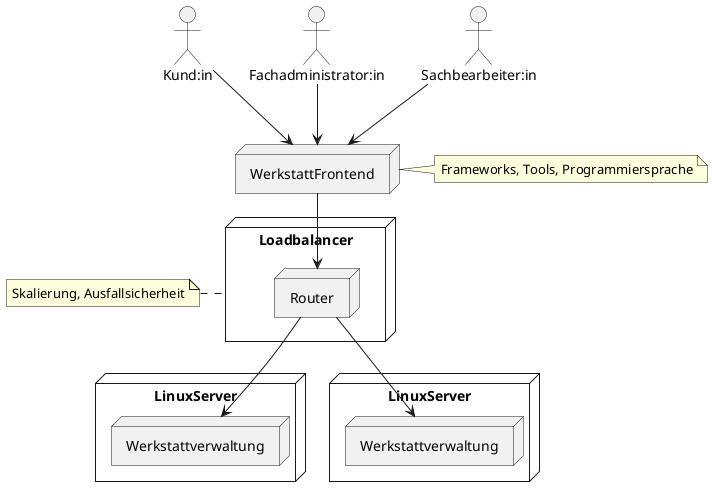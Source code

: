 @startuml

actor "Kund:in" as Kunde
actor "Fachadministrator:in" as SachbearbeiterAdmin
actor "Sachbearbeiter:in" as Sachbearbeiter

node WerkstattFrontend

node Loadbalancer {
  node Router
}

node "LinuxServer" as server1 {
  node "Werkstattverwaltung" as wv1
  }

node "LinuxServer" as server2 {
  node "Werkstattverwaltung" as wv2
  }

Kunde --> WerkstattFrontend
SachbearbeiterAdmin --> WerkstattFrontend
Sachbearbeiter --> WerkstattFrontend
WerkstattFrontend --> Router
Router --> wv1
Router --> wv2

note left of Loadbalancer: Skalierung, Ausfallsicherheit
note right of WerkstattFrontend: Frameworks, Tools, Programmiersprache

@enduml
